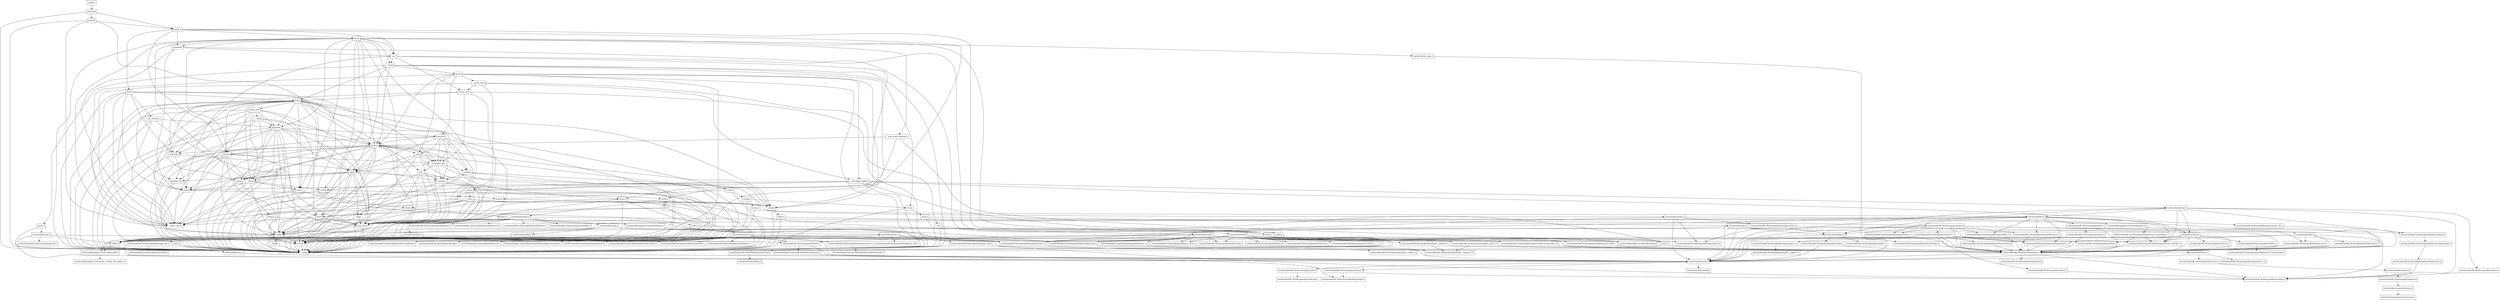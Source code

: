 digraph "dependencies" {
  header_0 [ shape="box", label="\<stdin\>" ];
  header_1 [ shape="box", label="strstream" ];
  header_10 [ shape="box", label="/usr/include/pthread.h" ];
  header_100 [ shape="box", label="/usr/include/x86_64-linux-gnu/bits/types/__fpos64_t.h" ];
  header_101 [ shape="box", label="/usr/include/x86_64-linux-gnu/bits/types/struct_FILE.h" ];
  header_102 [ shape="box", label="/usr/include/x86_64-linux-gnu/bits/types/cookie_io_functions_t.h" ];
  header_103 [ shape="box", label="/usr/include/x86_64-linux-gnu/bits/stdio_lim.h" ];
  header_104 [ shape="box", label="/usr/include/x86_64-linux-gnu/bits/sys_errlist.h" ];
  header_105 [ shape="box", label="/usr/include/x86_64-linux-gnu/bits/stdio.h" ];
  header_106 [ shape="box", label="memory" ];
  header_107 [ shape="box", label="typeinfo" ];
  header_108 [ shape="box", label="exception" ];
  header_109 [ shape="box", label="new" ];
  header_11 [ shape="box", label="ostream" ];
  header_110 [ shape="box", label="iterator" ];
  header_111 [ shape="box", label="__functional_base" ];
  header_112 [ shape="box", label="tuple" ];
  header_113 [ shape="box", label="stdexcept" ];
  header_114 [ shape="box", label="cassert" ];
  header_115 [ shape="box", label="/usr/include/assert.h" ];
  header_116 [ shape="box", label="atomic" ];
  header_117 [ shape="box", label="functional" ];
  header_118 [ shape="box", label="bit" ];
  header_119 [ shape="box", label="cwchar" ];
  header_12 [ shape="box", label="ios" ];
  header_120 [ shape="box", label="cwctype" ];
  header_121 [ shape="box", label="cctype" ];
  header_122 [ shape="box", label="ctype.h" ];
  header_123 [ shape="box", label="/usr/include/ctype.h" ];
  header_124 [ shape="box", label="wctype.h" ];
  header_125 [ shape="box", label="/usr/include/wctype.h" ];
  header_126 [ shape="box", label="/usr/include/x86_64-linux-gnu/bits/wctype-wchar.h" ];
  header_127 [ shape="box", label="mutex" ];
  header_128 [ shape="box", label="__mutex_base" ];
  header_129 [ shape="box", label="chrono" ];
  header_13 [ shape="box", label="iosfwd" ];
  header_130 [ shape="box", label="ctime" ];
  header_131 [ shape="box", label="/usr/include/time.h" ];
  header_132 [ shape="box", label="/usr/include/x86_64-linux-gnu/bits/time.h" ];
  header_133 [ shape="box", label="/usr/include/x86_64-linux-gnu/bits/timex.h" ];
  header_134 [ shape="box", label="/usr/include/x86_64-linux-gnu/bits/types/struct_tm.h" ];
  header_135 [ shape="box", label="/usr/include/x86_64-linux-gnu/bits/types/struct_itimerspec.h" ];
  header_136 [ shape="box", label="ratio" ];
  header_137 [ shape="box", label="climits" ];
  header_138 [ shape="box", label="limits.h" ];
  header_139 [ shape="box", label="/usr/local/lib/clang/10.0.0/include/limits.h" ];
  header_14 [ shape="box", label="wchar.h" ];
  header_140 [ shape="box", label="/usr/include/limits.h" ];
  header_141 [ shape="box", label="/usr/include/x86_64-linux-gnu/bits/posix1_lim.h" ];
  header_142 [ shape="box", label="/usr/include/x86_64-linux-gnu/bits/local_lim.h" ];
  header_143 [ shape="box", label="/usr/include/linux/limits.h" ];
  header_144 [ shape="box", label="/usr/include/x86_64-linux-gnu/bits/posix2_lim.h" ];
  header_145 [ shape="box", label="/usr/include/x86_64-linux-gnu/bits/xopen_lim.h" ];
  header_146 [ shape="box", label="/usr/include/x86_64-linux-gnu/bits/uio_lim.h" ];
  header_147 [ shape="box", label="system_error" ];
  header_148 [ shape="box", label="__errc" ];
  header_149 [ shape="box", label="cerrno" ];
  header_15 [ shape="box", label="/usr/include/wchar.h" ];
  header_150 [ shape="box", label="errno.h" ];
  header_151 [ shape="box", label="/usr/include/errno.h" ];
  header_152 [ shape="box", label="/usr/include/x86_64-linux-gnu/bits/errno.h" ];
  header_153 [ shape="box", label="/usr/include/linux/errno.h" ];
  header_154 [ shape="box", label="/usr/include/x86_64-linux-gnu/asm/errno.h" ];
  header_155 [ shape="box", label="/usr/include/asm-generic/errno.h" ];
  header_156 [ shape="box", label="/usr/include/asm-generic/errno-base.h" ];
  header_157 [ shape="box", label="/usr/include/x86_64-linux-gnu/bits/types/error_t.h" ];
  header_158 [ shape="box", label="__threading_support" ];
  header_159 [ shape="box", label="/usr/include/sched.h" ];
  header_16 [ shape="box", label="/usr/include/x86_64-linux-gnu/bits/libc-header-start.h" ];
  header_160 [ shape="box", label="/usr/include/x86_64-linux-gnu/bits/sched.h" ];
  header_161 [ shape="box", label="/usr/include/x86_64-linux-gnu/bits/types/struct_sched_param.h" ];
  header_162 [ shape="box", label="/usr/include/x86_64-linux-gnu/bits/cpu-set.h" ];
  header_163 [ shape="box", label="/usr/include/x86_64-linux-gnu/bits/setjmp.h" ];
  header_164 [ shape="box", label="locale.h" ];
  header_165 [ shape="box", label="/usr/include/locale.h" ];
  header_166 [ shape="box", label="/usr/include/x86_64-linux-gnu/bits/locale.h" ];
  header_167 [ shape="box", label="streambuf" ];
  header_168 [ shape="box", label="locale" ];
  header_169 [ shape="box", label="cstdarg" ];
  header_17 [ shape="box", label="/usr/include/x86_64-linux-gnu/bits/floatn.h" ];
  header_170 [ shape="box", label="/usr/include/nl_types.h" ];
  header_171 [ shape="box", label="__bsd_locale_fallbacks.h" ];
  header_172 [ shape="box", label="bitset" ];
  header_173 [ shape="box", label="__bit_reference" ];
  header_174 [ shape="box", label="istream" ];
  header_18 [ shape="box", label="/usr/include/x86_64-linux-gnu/bits/floatn-common.h" ];
  header_19 [ shape="box", label="stddef.h" ];
  header_2 [ shape="box", label="__config" ];
  header_20 [ shape="box", label="/usr/local/lib/clang/10.0.0/include/stddef.h" ];
  header_21 [ shape="box", label="/usr/local/lib/clang/10.0.0/include/stdarg.h" ];
  header_22 [ shape="box", label="/usr/include/x86_64-linux-gnu/bits/wchar.h" ];
  header_23 [ shape="box", label="/usr/include/x86_64-linux-gnu/bits/types/wint_t.h" ];
  header_24 [ shape="box", label="/usr/include/x86_64-linux-gnu/bits/types/mbstate_t.h" ];
  header_25 [ shape="box", label="/usr/include/x86_64-linux-gnu/bits/types/__mbstate_t.h" ];
  header_26 [ shape="box", label="/usr/include/x86_64-linux-gnu/bits/types/__FILE.h" ];
  header_27 [ shape="box", label="/usr/include/x86_64-linux-gnu/bits/types/FILE.h" ];
  header_28 [ shape="box", label="/usr/include/x86_64-linux-gnu/bits/types/locale_t.h" ];
  header_29 [ shape="box", label="/usr/include/x86_64-linux-gnu/bits/types/__locale_t.h" ];
  header_3 [ shape="box", label="/usr/include/features.h" ];
  header_30 [ shape="box", label="__locale" ];
  header_31 [ shape="box", label="string" ];
  header_32 [ shape="box", label="string_view" ];
  header_33 [ shape="box", label="__string" ];
  header_34 [ shape="box", label="algorithm" ];
  header_35 [ shape="box", label="initializer_list" ];
  header_36 [ shape="box", label="cstddef" ];
  header_37 [ shape="box", label="version" ];
  header_38 [ shape="box", label="/usr/local/lib/clang/10.0.0/include/__stddef_max_align_t.h" ];
  header_39 [ shape="box", label="__nullptr" ];
  header_4 [ shape="box", label="/usr/include/stdc-predef.h" ];
  header_40 [ shape="box", label="type_traits" ];
  header_41 [ shape="box", label="cstring" ];
  header_42 [ shape="box", label="string.h" ];
  header_43 [ shape="box", label="/usr/include/string.h" ];
  header_44 [ shape="box", label="/usr/include/strings.h" ];
  header_45 [ shape="box", label="utility" ];
  header_46 [ shape="box", label="__tuple" ];
  header_47 [ shape="box", label="cstdint" ];
  header_48 [ shape="box", label="stdint.h" ];
  header_49 [ shape="box", label="/usr/local/lib/clang/10.0.0/include/stdint.h" ];
  header_5 [ shape="box", label="/usr/include/x86_64-linux-gnu/sys/cdefs.h" ];
  header_50 [ shape="box", label="/usr/include/stdint.h" ];
  header_51 [ shape="box", label="/usr/include/x86_64-linux-gnu/bits/types.h" ];
  header_52 [ shape="box", label="/usr/include/x86_64-linux-gnu/bits/typesizes.h" ];
  header_53 [ shape="box", label="/usr/include/x86_64-linux-gnu/bits/stdint-intn.h" ];
  header_54 [ shape="box", label="/usr/include/x86_64-linux-gnu/bits/stdint-uintn.h" ];
  header_55 [ shape="box", label="__debug" ];
  header_56 [ shape="box", label="cstdlib" ];
  header_57 [ shape="box", label="stdlib.h" ];
  header_58 [ shape="box", label="/usr/include/stdlib.h" ];
  header_59 [ shape="box", label="/usr/include/x86_64-linux-gnu/bits/waitflags.h" ];
  header_6 [ shape="box", label="/usr/include/x86_64-linux-gnu/bits/wordsize.h" ];
  header_60 [ shape="box", label="/usr/include/x86_64-linux-gnu/bits/waitstatus.h" ];
  header_61 [ shape="box", label="/usr/include/x86_64-linux-gnu/sys/types.h" ];
  header_62 [ shape="box", label="/usr/include/x86_64-linux-gnu/bits/types/clock_t.h" ];
  header_63 [ shape="box", label="/usr/include/x86_64-linux-gnu/bits/types/clockid_t.h" ];
  header_64 [ shape="box", label="/usr/include/x86_64-linux-gnu/bits/types/time_t.h" ];
  header_65 [ shape="box", label="/usr/include/x86_64-linux-gnu/bits/types/timer_t.h" ];
  header_66 [ shape="box", label="/usr/include/endian.h" ];
  header_67 [ shape="box", label="/usr/include/x86_64-linux-gnu/bits/endian.h" ];
  header_68 [ shape="box", label="/usr/include/x86_64-linux-gnu/bits/byteswap.h" ];
  header_69 [ shape="box", label="/usr/include/x86_64-linux-gnu/bits/uintn-identity.h" ];
  header_7 [ shape="box", label="/usr/include/x86_64-linux-gnu/bits/long-double.h" ];
  header_70 [ shape="box", label="/usr/include/x86_64-linux-gnu/sys/select.h" ];
  header_71 [ shape="box", label="/usr/include/x86_64-linux-gnu/bits/select.h" ];
  header_72 [ shape="box", label="/usr/include/x86_64-linux-gnu/bits/types/sigset_t.h" ];
  header_73 [ shape="box", label="/usr/include/x86_64-linux-gnu/bits/types/__sigset_t.h" ];
  header_74 [ shape="box", label="/usr/include/x86_64-linux-gnu/bits/types/struct_timeval.h" ];
  header_75 [ shape="box", label="/usr/include/x86_64-linux-gnu/bits/types/struct_timespec.h" ];
  header_76 [ shape="box", label="/usr/include/x86_64-linux-gnu/bits/pthreadtypes.h" ];
  header_77 [ shape="box", label="/usr/include/x86_64-linux-gnu/bits/thread-shared-types.h" ];
  header_78 [ shape="box", label="/usr/include/x86_64-linux-gnu/bits/pthreadtypes-arch.h" ];
  header_79 [ shape="box", label="/usr/include/alloca.h" ];
  header_8 [ shape="box", label="/usr/include/x86_64-linux-gnu/gnu/stubs.h" ];
  header_80 [ shape="box", label="/usr/include/x86_64-linux-gnu/bits/stdlib-bsearch.h" ];
  header_81 [ shape="box", label="/usr/include/x86_64-linux-gnu/bits/stdlib-float.h" ];
  header_82 [ shape="box", label="math.h" ];
  header_83 [ shape="box", label="/usr/include/math.h" ];
  header_84 [ shape="box", label="/usr/include/x86_64-linux-gnu/bits/math-vector.h" ];
  header_85 [ shape="box", label="/usr/include/x86_64-linux-gnu/bits/libm-simd-decl-stubs.h" ];
  header_86 [ shape="box", label="/usr/include/x86_64-linux-gnu/bits/flt-eval-method.h" ];
  header_87 [ shape="box", label="/usr/include/x86_64-linux-gnu/bits/fp-logb.h" ];
  header_88 [ shape="box", label="/usr/include/x86_64-linux-gnu/bits/fp-fast.h" ];
  header_89 [ shape="box", label="/usr/include/x86_64-linux-gnu/bits/mathcalls-helper-functions.h" ];
  header_9 [ shape="box", label="/usr/include/x86_64-linux-gnu/gnu/stubs-64.h" ];
  header_90 [ shape="box", label="/usr/include/x86_64-linux-gnu/bits/mathcalls.h" ];
  header_91 [ shape="box", label="/usr/include/x86_64-linux-gnu/bits/mathcalls-narrow.h" ];
  header_92 [ shape="box", label="/usr/include/x86_64-linux-gnu/bits/iscanonical.h" ];
  header_93 [ shape="box", label="/usr/include/x86_64-linux-gnu/bits/mathinline.h" ];
  header_94 [ shape="box", label="limits" ];
  header_95 [ shape="box", label="__undef_macros" ];
  header_96 [ shape="box", label="cstdio" ];
  header_97 [ shape="box", label="stdio.h" ];
  header_98 [ shape="box", label="/usr/include/stdio.h" ];
  header_99 [ shape="box", label="/usr/include/x86_64-linux-gnu/bits/types/__fpos_t.h" ];
  header_118 -> header_37;
  header_118 -> header_55;
  header_118 -> header_2;
  header_118 -> header_40;
  header_118 -> header_94;
  header_118 -> header_95;
  header_119 -> header_14;
  header_119 -> header_2;
  header_119 -> header_120;
  header_61 -> header_70;
  header_61 -> header_51;
  header_61 -> header_53;
  header_61 -> header_19;
  header_61 -> header_63;
  header_61 -> header_62;
  header_61 -> header_65;
  header_61 -> header_3;
  header_61 -> header_66;
  header_61 -> header_76;
  header_61 -> header_64;
  header_63 -> header_51;
  header_62 -> header_51;
  header_65 -> header_51;
  header_64 -> header_51;
  header_66 -> header_69;
  header_66 -> header_68;
  header_66 -> header_3;
  header_66 -> header_67;
  header_69 -> header_51;
  header_68 -> header_51;
  header_68 -> header_3;
  header_160 -> header_161;
  header_167 -> header_95;
  header_167 -> header_2;
  header_167 -> header_12;
  header_167 -> header_13;
  header_114 -> header_115;
  header_114 -> header_2;
  header_165 -> header_28;
  header_165 -> header_166;
  header_165 -> header_3;
  header_165 -> header_19;
  header_164 -> header_2;
  header_164 -> header_165;
  header_115 -> header_3;
  header_163 -> header_6;
  header_72 -> header_73;
  header_70 -> header_51;
  header_70 -> header_72;
  header_70 -> header_71;
  header_70 -> header_3;
  header_70 -> header_74;
  header_70 -> header_75;
  header_70 -> header_64;
  header_71 -> header_6;
  header_76 -> header_77;
  header_77 -> header_78;
  header_74 -> header_51;
  header_75 -> header_51;
  header_116 -> header_36;
  header_116 -> header_47;
  header_116 -> header_2;
  header_116 -> header_37;
  header_116 -> header_40;
  header_117 -> header_37;
  header_117 -> header_45;
  header_117 -> header_2;
  header_117 -> header_108;
  header_117 -> header_40;
  header_117 -> header_107;
  header_117 -> header_106;
  header_117 -> header_112;
  header_117 -> header_111;
  header_78 -> header_6;
  header_79 -> header_3;
  header_79 -> header_19;
  header_112 -> header_36;
  header_112 -> header_37;
  header_112 -> header_46;
  header_112 -> header_45;
  header_112 -> header_2;
  header_112 -> header_40;
  header_112 -> header_111;
  header_113 -> header_2;
  header_113 -> header_108;
  header_113 -> header_13;
  header_110 -> header_13;
  header_110 -> header_36;
  header_110 -> header_37;
  header_110 -> header_35;
  header_110 -> header_55;
  header_110 -> header_2;
  header_110 -> header_40;
  header_110 -> header_111;
  header_111 -> header_45;
  header_111 -> header_109;
  header_111 -> header_108;
  header_111 -> header_40;
  header_111 -> header_2;
  header_111 -> header_107;
  header_169 -> header_21;
  header_169 -> header_2;
  header_168 -> header_170;
  header_168 -> header_171;
  header_168 -> header_12;
  header_168 -> header_37;
  header_168 -> header_34;
  header_168 -> header_55;
  header_168 -> header_30;
  header_168 -> header_130;
  header_168 -> header_169;
  header_168 -> header_2;
  header_168 -> header_56;
  header_168 -> header_94;
  header_168 -> header_95;
  header_168 -> header_96;
  header_168 -> header_106;
  header_168 -> header_167;
  header_168 -> header_110;
  header_47 -> header_2;
  header_47 -> header_48;
  header_46 -> header_36;
  header_46 -> header_2;
  header_46 -> header_40;
  header_45 -> header_36;
  header_45 -> header_37;
  header_45 -> header_35;
  header_45 -> header_55;
  header_45 -> header_47;
  header_45 -> header_46;
  header_45 -> header_2;
  header_45 -> header_41;
  header_45 -> header_40;
  header_44 -> header_28;
  header_44 -> header_3;
  header_44 -> header_19;
  header_43 -> header_16;
  header_43 -> header_44;
  header_43 -> header_19;
  header_43 -> header_28;
  header_42 -> header_43;
  header_42 -> header_2;
  header_41 -> header_2;
  header_41 -> header_42;
  header_40 -> header_36;
  header_40 -> header_37;
  header_40 -> header_2;
  header_107 -> header_36;
  header_107 -> header_47;
  header_107 -> header_2;
  header_107 -> header_108;
  header_106 -> header_95;
  header_106 -> header_114;
  header_106 -> header_13;
  header_106 -> header_36;
  header_106 -> header_37;
  header_106 -> header_47;
  header_106 -> header_116;
  header_106 -> header_45;
  header_106 -> header_109;
  header_106 -> header_41;
  header_106 -> header_40;
  header_106 -> header_94;
  header_106 -> header_2;
  header_106 -> header_107;
  header_106 -> header_112;
  header_106 -> header_113;
  header_106 -> header_110;
  header_106 -> header_111;
  header_101 -> header_51;
  header_100 -> header_25;
  header_100 -> header_51;
  header_49 -> header_50;
  header_48 -> header_2;
  header_48 -> header_49;
  header_5 -> header_6;
  header_5 -> header_7;
  header_2 -> header_3;
  header_3 -> header_4;
  header_3 -> header_5;
  header_3 -> header_8;
  header_0 -> header_1;
  header_1 -> header_174;
  header_1 -> header_2;
  header_1 -> header_11;
  header_8 -> header_9;
  header_58 -> header_59;
  header_58 -> header_16;
  header_58 -> header_17;
  header_58 -> header_28;
  header_58 -> header_80;
  header_58 -> header_19;
  header_58 -> header_61;
  header_58 -> header_60;
  header_58 -> header_81;
  header_58 -> header_79;
  header_50 -> header_16;
  header_50 -> header_51;
  header_50 -> header_53;
  header_50 -> header_54;
  header_50 -> header_22;
  header_50 -> header_6;
  header_51 -> header_6;
  header_51 -> header_52;
  header_51 -> header_3;
  header_53 -> header_51;
  header_54 -> header_51;
  header_55 -> header_36;
  header_55 -> header_96;
  header_55 -> header_2;
  header_55 -> header_56;
  header_55 -> header_13;
  header_56 -> header_2;
  header_56 -> header_57;
  header_57 -> header_58;
  header_57 -> header_82;
  header_57 -> header_2;
  header_130 -> header_131;
  header_130 -> header_2;
  header_131 -> header_63;
  header_131 -> header_28;
  header_131 -> header_19;
  header_131 -> header_132;
  header_131 -> header_62;
  header_131 -> header_134;
  header_131 -> header_64;
  header_131 -> header_75;
  header_131 -> header_65;
  header_131 -> header_135;
  header_131 -> header_3;
  header_132 -> header_51;
  header_132 -> header_133;
  header_133 -> header_51;
  header_133 -> header_74;
  header_134 -> header_51;
  header_135 -> header_51;
  header_135 -> header_75;
  header_136 -> header_47;
  header_136 -> header_95;
  header_136 -> header_40;
  header_136 -> header_2;
  header_136 -> header_137;
  header_137 -> header_138;
  header_137 -> header_2;
  header_138 -> header_139;
  header_138 -> header_2;
  header_139 -> header_140;
  header_28 -> header_29;
  header_24 -> header_25;
  header_20 -> header_38;
  header_127 -> header_37;
  header_127 -> header_158;
  header_127 -> header_47;
  header_127 -> header_2;
  header_127 -> header_95;
  header_127 -> header_117;
  header_127 -> header_106;
  header_127 -> header_112;
  header_127 -> header_128;
  header_126 -> header_51;
  header_126 -> header_23;
  header_126 -> header_66;
  header_125 -> header_51;
  header_125 -> header_28;
  header_125 -> header_3;
  header_125 -> header_23;
  header_125 -> header_126;
  header_124 -> header_125;
  header_124 -> header_2;
  header_123 -> header_51;
  header_123 -> header_28;
  header_123 -> header_3;
  header_123 -> header_66;
  header_122 -> header_123;
  header_122 -> header_2;
  header_121 -> header_2;
  header_121 -> header_122;
  header_120 -> header_124;
  header_120 -> header_2;
  header_120 -> header_121;
  header_129 -> header_37;
  header_129 -> header_130;
  header_129 -> header_2;
  header_129 -> header_136;
  header_129 -> header_40;
  header_129 -> header_94;
  header_129 -> header_95;
  header_128 -> header_95;
  header_128 -> header_158;
  header_128 -> header_2;
  header_128 -> header_147;
  header_128 -> header_129;
  header_39 -> header_2;
  header_36 -> header_37;
  header_36 -> header_2;
  header_36 -> header_20;
  header_36 -> header_39;
  header_37 -> header_2;
  header_34 -> header_95;
  header_34 -> header_118;
  header_34 -> header_36;
  header_34 -> header_37;
  header_34 -> header_35;
  header_34 -> header_55;
  header_34 -> header_45;
  header_34 -> header_2;
  header_34 -> header_41;
  header_34 -> header_40;
  header_34 -> header_117;
  header_34 -> header_106;
  header_34 -> header_110;
  header_35 -> header_36;
  header_35 -> header_2;
  header_32 -> header_37;
  header_32 -> header_34;
  header_32 -> header_33;
  header_32 -> header_55;
  header_32 -> header_2;
  header_32 -> header_94;
  header_32 -> header_95;
  header_32 -> header_113;
  header_32 -> header_110;
  header_33 -> header_34;
  header_33 -> header_55;
  header_33 -> header_2;
  header_33 -> header_95;
  header_33 -> header_96;
  header_33 -> header_106;
  header_30 -> header_47;
  header_30 -> header_31;
  header_30 -> header_127;
  header_30 -> header_45;
  header_30 -> header_2;
  header_30 -> header_121;
  header_30 -> header_106;
  header_30 -> header_164;
  header_31 -> header_35;
  header_31 -> header_13;
  header_31 -> header_37;
  header_31 -> header_34;
  header_31 -> header_40;
  header_31 -> header_32;
  header_31 -> header_55;
  header_31 -> header_47;
  header_31 -> header_45;
  header_31 -> header_2;
  header_31 -> header_41;
  header_31 -> header_119;
  header_31 -> header_95;
  header_31 -> header_96;
  header_31 -> header_106;
  header_31 -> header_113;
  header_31 -> header_110;
  header_31 -> header_111;
  header_152 -> header_153;
  header_153 -> header_154;
  header_150 -> header_151;
  header_150 -> header_2;
  header_151 -> header_152;
  header_151 -> header_3;
  header_151 -> header_157;
  header_154 -> header_155;
  header_155 -> header_156;
  header_158 -> header_150;
  header_158 -> header_10;
  header_158 -> header_13;
  header_158 -> header_159;
  header_158 -> header_2;
  header_158 -> header_95;
  header_158 -> header_129;
  header_159 -> header_51;
  header_159 -> header_19;
  header_159 -> header_64;
  header_159 -> header_75;
  header_159 -> header_162;
  header_159 -> header_160;
  header_159 -> header_3;
  header_109 -> header_36;
  header_109 -> header_37;
  header_109 -> header_2;
  header_109 -> header_108;
  header_109 -> header_40;
  header_108 -> header_36;
  header_108 -> header_37;
  header_108 -> header_2;
  header_108 -> header_56;
  header_108 -> header_40;
  header_83 -> header_16;
  header_83 -> header_17;
  header_83 -> header_90;
  header_83 -> header_51;
  header_83 -> header_91;
  header_83 -> header_89;
  header_83 -> header_88;
  header_83 -> header_93;
  header_83 -> header_87;
  header_83 -> header_86;
  header_83 -> header_92;
  header_83 -> header_84;
  header_82 -> header_83;
  header_82 -> header_94;
  header_82 -> header_40;
  header_82 -> header_2;
  header_82 -> header_57;
  header_84 -> header_85;
  header_141 -> header_6;
  header_141 -> header_142;
  header_140 -> header_141;
  header_140 -> header_16;
  header_140 -> header_145;
  header_140 -> header_144;
  header_142 -> header_143;
  header_145 -> header_146;
  header_147 -> header_148;
  header_147 -> header_31;
  header_147 -> header_111;
  header_147 -> header_113;
  header_147 -> header_40;
  header_149 -> header_150;
  header_149 -> header_2;
  header_148 -> header_149;
  header_148 -> header_2;
  header_102 -> header_51;
  header_14 -> header_15;
  header_14 -> header_2;
  header_15 -> header_16;
  header_15 -> header_17;
  header_15 -> header_28;
  header_15 -> header_24;
  header_15 -> header_27;
  header_15 -> header_26;
  header_15 -> header_21;
  header_15 -> header_19;
  header_15 -> header_23;
  header_15 -> header_22;
  header_16 -> header_3;
  header_17 -> header_18;
  header_17 -> header_3;
  header_10 -> header_75;
  header_10 -> header_159;
  header_10 -> header_6;
  header_10 -> header_131;
  header_10 -> header_76;
  header_10 -> header_3;
  header_10 -> header_66;
  header_10 -> header_163;
  header_11 -> header_12;
  header_11 -> header_172;
  header_11 -> header_37;
  header_11 -> header_168;
  header_11 -> header_2;
  header_11 -> header_167;
  header_11 -> header_110;
  header_12 -> header_116;
  header_12 -> header_2;
  header_12 -> header_147;
  header_12 -> header_30;
  header_12 -> header_13;
  header_13 -> header_14;
  header_13 -> header_2;
  header_18 -> header_7;
  header_18 -> header_3;
  header_19 -> header_20;
  header_98 -> header_16;
  header_98 -> header_51;
  header_98 -> header_27;
  header_98 -> header_26;
  header_98 -> header_21;
  header_98 -> header_19;
  header_98 -> header_99;
  header_98 -> header_105;
  header_98 -> header_104;
  header_98 -> header_101;
  header_98 -> header_100;
  header_98 -> header_103;
  header_98 -> header_102;
  header_99 -> header_25;
  header_99 -> header_51;
  header_94 -> header_95;
  header_94 -> header_2;
  header_94 -> header_37;
  header_94 -> header_40;
  header_96 -> header_97;
  header_96 -> header_2;
  header_97 -> header_98;
  header_97 -> header_2;
  header_174 -> header_37;
  header_174 -> header_2;
  header_174 -> header_11;
  header_174 -> header_95;
  header_170 -> header_3;
  header_171 -> header_106;
  header_171 -> header_21;
  header_171 -> header_57;
  header_172 -> header_173;
  header_172 -> header_36;
  header_172 -> header_13;
  header_172 -> header_31;
  header_172 -> header_2;
  header_172 -> header_137;
  header_172 -> header_95;
  header_172 -> header_113;
  header_172 -> header_111;
  header_173 -> header_95;
  header_173 -> header_34;
  header_173 -> header_2;
  header_173 -> header_118;
}